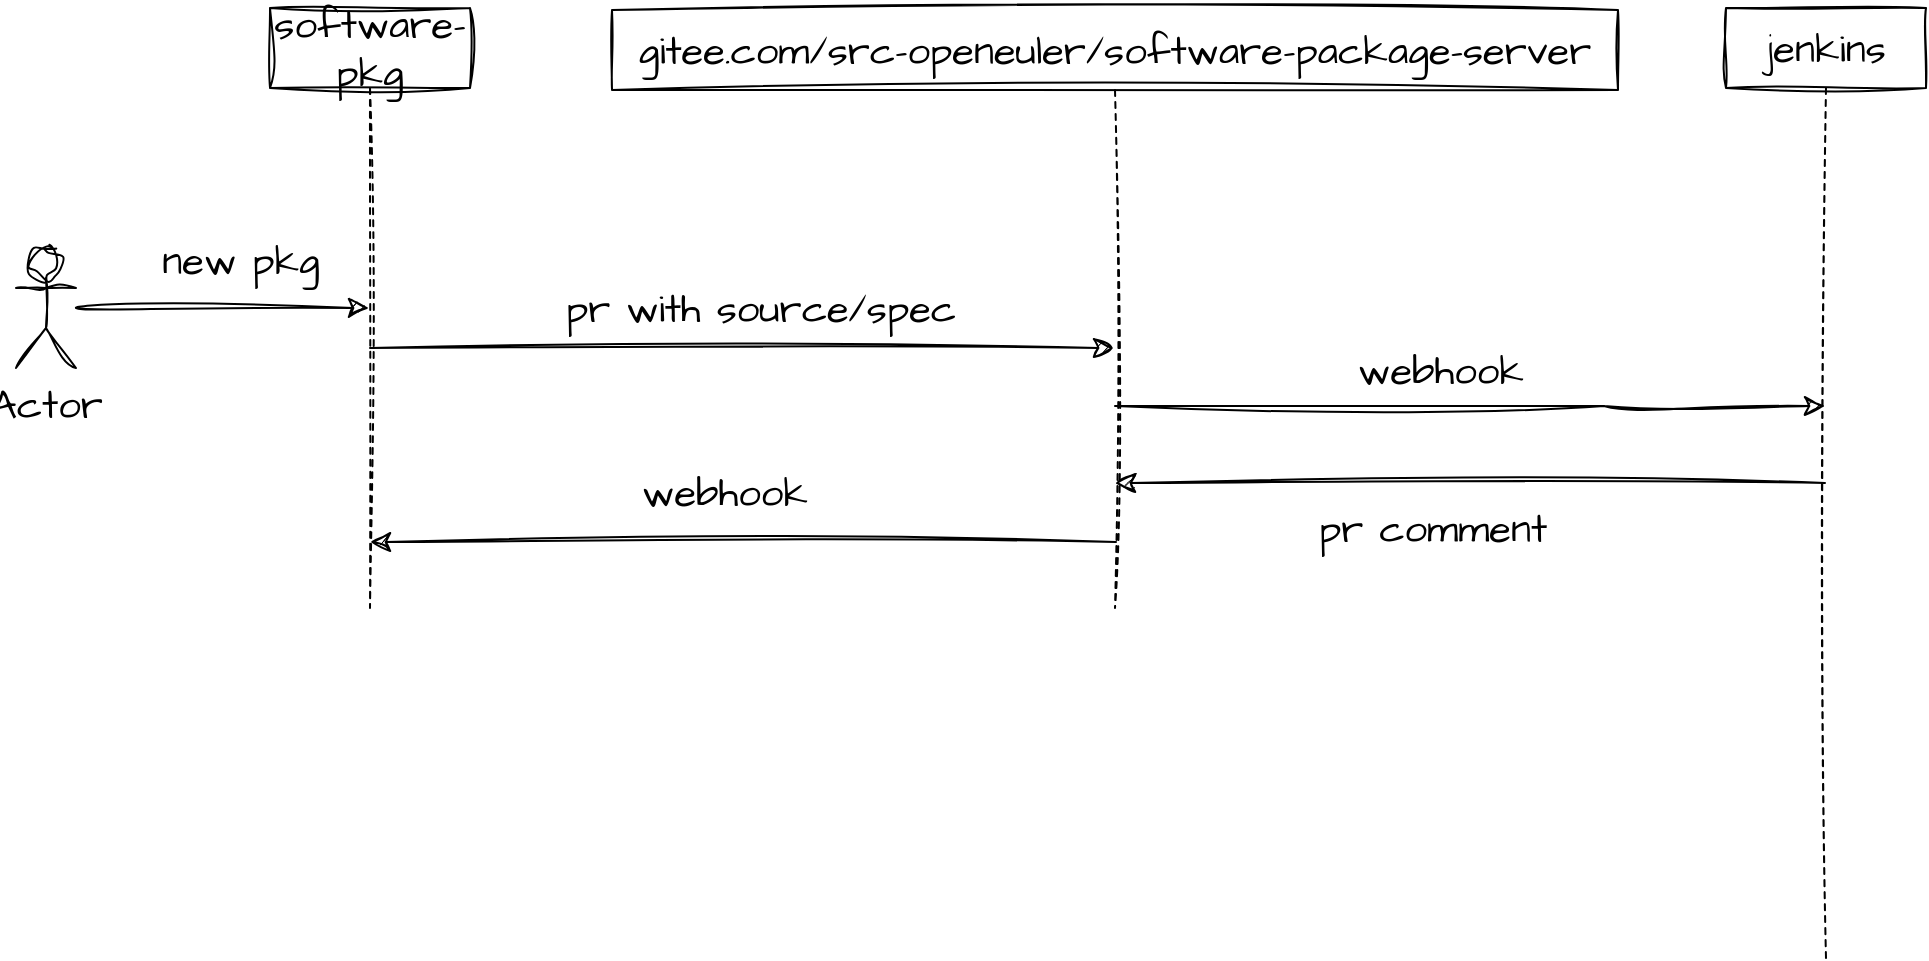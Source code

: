 <mxfile version="22.0.4" type="github">
  <diagram name="第 1 页" id="nX0OA5Yrxu2GbDCR7jsl">
    <mxGraphModel dx="2372" dy="1550" grid="0" gridSize="10" guides="1" tooltips="1" connect="1" arrows="1" fold="1" page="0" pageScale="1" pageWidth="827" pageHeight="1169" math="0" shadow="0">
      <root>
        <mxCell id="0" />
        <mxCell id="1" parent="0" />
        <mxCell id="My8W65zsZmGNKxrqSNCy-5" style="edgeStyle=none;curved=1;rounded=0;sketch=1;hachureGap=4;jiggle=2;curveFitting=1;orthogonalLoop=1;jettySize=auto;html=1;fontFamily=Architects Daughter;fontSource=https%3A%2F%2Ffonts.googleapis.com%2Fcss%3Ffamily%3DArchitects%2BDaughter;fontSize=16;startSize=8;endSize=8;" edge="1" parent="1" source="My8W65zsZmGNKxrqSNCy-1" target="My8W65zsZmGNKxrqSNCy-3">
          <mxGeometry relative="1" as="geometry" />
        </mxCell>
        <mxCell id="My8W65zsZmGNKxrqSNCy-1" value="Actor" style="shape=umlActor;verticalLabelPosition=bottom;verticalAlign=top;html=1;outlineConnect=0;sketch=1;hachureGap=4;jiggle=2;curveFitting=1;fontFamily=Architects Daughter;fontSource=https%3A%2F%2Ffonts.googleapis.com%2Fcss%3Ffamily%3DArchitects%2BDaughter;fontSize=20;" vertex="1" parent="1">
          <mxGeometry x="-551" y="-6" width="30" height="60" as="geometry" />
        </mxCell>
        <mxCell id="My8W65zsZmGNKxrqSNCy-7" style="edgeStyle=none;curved=0;rounded=0;sketch=1;hachureGap=4;jiggle=2;curveFitting=1;orthogonalLoop=1;jettySize=auto;html=1;fontFamily=Architects Daughter;fontSource=https%3A%2F%2Ffonts.googleapis.com%2Fcss%3Ffamily%3DArchitects%2BDaughter;fontSize=16;startSize=8;endSize=8;" edge="1" parent="1" target="My8W65zsZmGNKxrqSNCy-4">
          <mxGeometry relative="1" as="geometry">
            <mxPoint x="-374" y="44" as="sourcePoint" />
            <mxPoint x="-203" y="44" as="targetPoint" />
          </mxGeometry>
        </mxCell>
        <mxCell id="My8W65zsZmGNKxrqSNCy-3" value="software-pkg" style="shape=umlLifeline;perimeter=lifelinePerimeter;whiteSpace=wrap;html=1;container=1;dropTarget=0;collapsible=0;recursiveResize=0;outlineConnect=0;portConstraint=eastwest;newEdgeStyle={&quot;curved&quot;:0,&quot;rounded&quot;:0};sketch=1;hachureGap=4;jiggle=2;curveFitting=1;fontFamily=Architects Daughter;fontSource=https%3A%2F%2Ffonts.googleapis.com%2Fcss%3Ffamily%3DArchitects%2BDaughter;fontSize=20;" vertex="1" parent="1">
          <mxGeometry x="-424" y="-126" width="100" height="300" as="geometry" />
        </mxCell>
        <mxCell id="My8W65zsZmGNKxrqSNCy-14" style="edgeStyle=none;curved=0;rounded=0;sketch=1;hachureGap=4;jiggle=2;curveFitting=1;orthogonalLoop=1;jettySize=auto;html=1;fontFamily=Architects Daughter;fontSource=https%3A%2F%2Ffonts.googleapis.com%2Fcss%3Ffamily%3DArchitects%2BDaughter;fontSize=16;startSize=8;endSize=8;" edge="1" parent="1" source="My8W65zsZmGNKxrqSNCy-4" target="My8W65zsZmGNKxrqSNCy-11">
          <mxGeometry relative="1" as="geometry">
            <Array as="points">
              <mxPoint x="243" y="73" />
            </Array>
          </mxGeometry>
        </mxCell>
        <mxCell id="My8W65zsZmGNKxrqSNCy-25" style="edgeStyle=none;curved=0;rounded=0;sketch=1;hachureGap=4;jiggle=2;curveFitting=1;orthogonalLoop=1;jettySize=auto;html=1;fontFamily=Architects Daughter;fontSource=https%3A%2F%2Ffonts.googleapis.com%2Fcss%3Ffamily%3DArchitects%2BDaughter;fontSize=16;startSize=8;endSize=8;" edge="1" parent="1" target="My8W65zsZmGNKxrqSNCy-3">
          <mxGeometry relative="1" as="geometry">
            <mxPoint x="-357" y="146" as="targetPoint" />
            <mxPoint x="-1" y="141.0" as="sourcePoint" />
          </mxGeometry>
        </mxCell>
        <mxCell id="My8W65zsZmGNKxrqSNCy-4" value="gitee.com/src-openeuler/software-package-server" style="shape=umlLifeline;perimeter=lifelinePerimeter;whiteSpace=wrap;html=1;container=1;dropTarget=0;collapsible=0;recursiveResize=0;outlineConnect=0;portConstraint=eastwest;newEdgeStyle={&quot;curved&quot;:0,&quot;rounded&quot;:0};sketch=1;hachureGap=4;jiggle=2;curveFitting=1;fontFamily=Architects Daughter;fontSource=https%3A%2F%2Ffonts.googleapis.com%2Fcss%3Ffamily%3DArchitects%2BDaughter;fontSize=20;" vertex="1" parent="1">
          <mxGeometry x="-253" y="-125" width="503" height="299" as="geometry" />
        </mxCell>
        <mxCell id="My8W65zsZmGNKxrqSNCy-6" value="new pkg" style="text;html=1;align=center;verticalAlign=middle;resizable=0;points=[];autosize=1;strokeColor=none;fillColor=none;fontSize=20;fontFamily=Architects Daughter;" vertex="1" parent="1">
          <mxGeometry x="-488" y="-18" width="97" height="36" as="geometry" />
        </mxCell>
        <mxCell id="My8W65zsZmGNKxrqSNCy-8" value="pr with source/spec" style="text;html=1;align=center;verticalAlign=middle;resizable=0;points=[];autosize=1;strokeColor=none;fillColor=none;fontSize=20;fontFamily=Architects Daughter;" vertex="1" parent="1">
          <mxGeometry x="-286" y="6" width="213" height="36" as="geometry" />
        </mxCell>
        <mxCell id="My8W65zsZmGNKxrqSNCy-22" style="edgeStyle=none;curved=0;rounded=0;sketch=1;hachureGap=4;jiggle=2;curveFitting=1;orthogonalLoop=1;jettySize=auto;html=1;fontFamily=Architects Daughter;fontSource=https%3A%2F%2Ffonts.googleapis.com%2Fcss%3Ffamily%3DArchitects%2BDaughter;fontSize=16;startSize=8;endSize=8;" edge="1" parent="1" source="My8W65zsZmGNKxrqSNCy-11" target="My8W65zsZmGNKxrqSNCy-4">
          <mxGeometry relative="1" as="geometry">
            <mxPoint x="253.333" y="147.333" as="targetPoint" />
          </mxGeometry>
        </mxCell>
        <mxCell id="My8W65zsZmGNKxrqSNCy-11" value="jenkins" style="shape=umlLifeline;perimeter=lifelinePerimeter;whiteSpace=wrap;html=1;container=1;dropTarget=0;collapsible=0;recursiveResize=0;outlineConnect=0;portConstraint=eastwest;newEdgeStyle={&quot;curved&quot;:0,&quot;rounded&quot;:0};sketch=1;hachureGap=4;jiggle=2;curveFitting=1;fontFamily=Architects Daughter;fontSource=https%3A%2F%2Ffonts.googleapis.com%2Fcss%3Ffamily%3DArchitects%2BDaughter;fontSize=20;" vertex="1" parent="1">
          <mxGeometry x="304" y="-126" width="100" height="475" as="geometry" />
        </mxCell>
        <mxCell id="My8W65zsZmGNKxrqSNCy-15" value="webhook" style="text;html=1;align=center;verticalAlign=middle;resizable=0;points=[];autosize=1;strokeColor=none;fillColor=none;fontSize=20;fontFamily=Architects Daughter;" vertex="1" parent="1">
          <mxGeometry x="110" y="37" width="101" height="36" as="geometry" />
        </mxCell>
        <mxCell id="My8W65zsZmGNKxrqSNCy-23" value="pr comment" style="text;html=1;align=center;verticalAlign=middle;resizable=0;points=[];autosize=1;strokeColor=none;fillColor=none;fontSize=20;fontFamily=Architects Daughter;" vertex="1" parent="1">
          <mxGeometry x="91" y="116" width="132" height="36" as="geometry" />
        </mxCell>
        <mxCell id="My8W65zsZmGNKxrqSNCy-26" value="webhook" style="text;html=1;align=center;verticalAlign=middle;resizable=0;points=[];autosize=1;strokeColor=none;fillColor=none;fontSize=20;fontFamily=Architects Daughter;" vertex="1" parent="1">
          <mxGeometry x="-248" y="98" width="101" height="36" as="geometry" />
        </mxCell>
      </root>
    </mxGraphModel>
  </diagram>
</mxfile>
